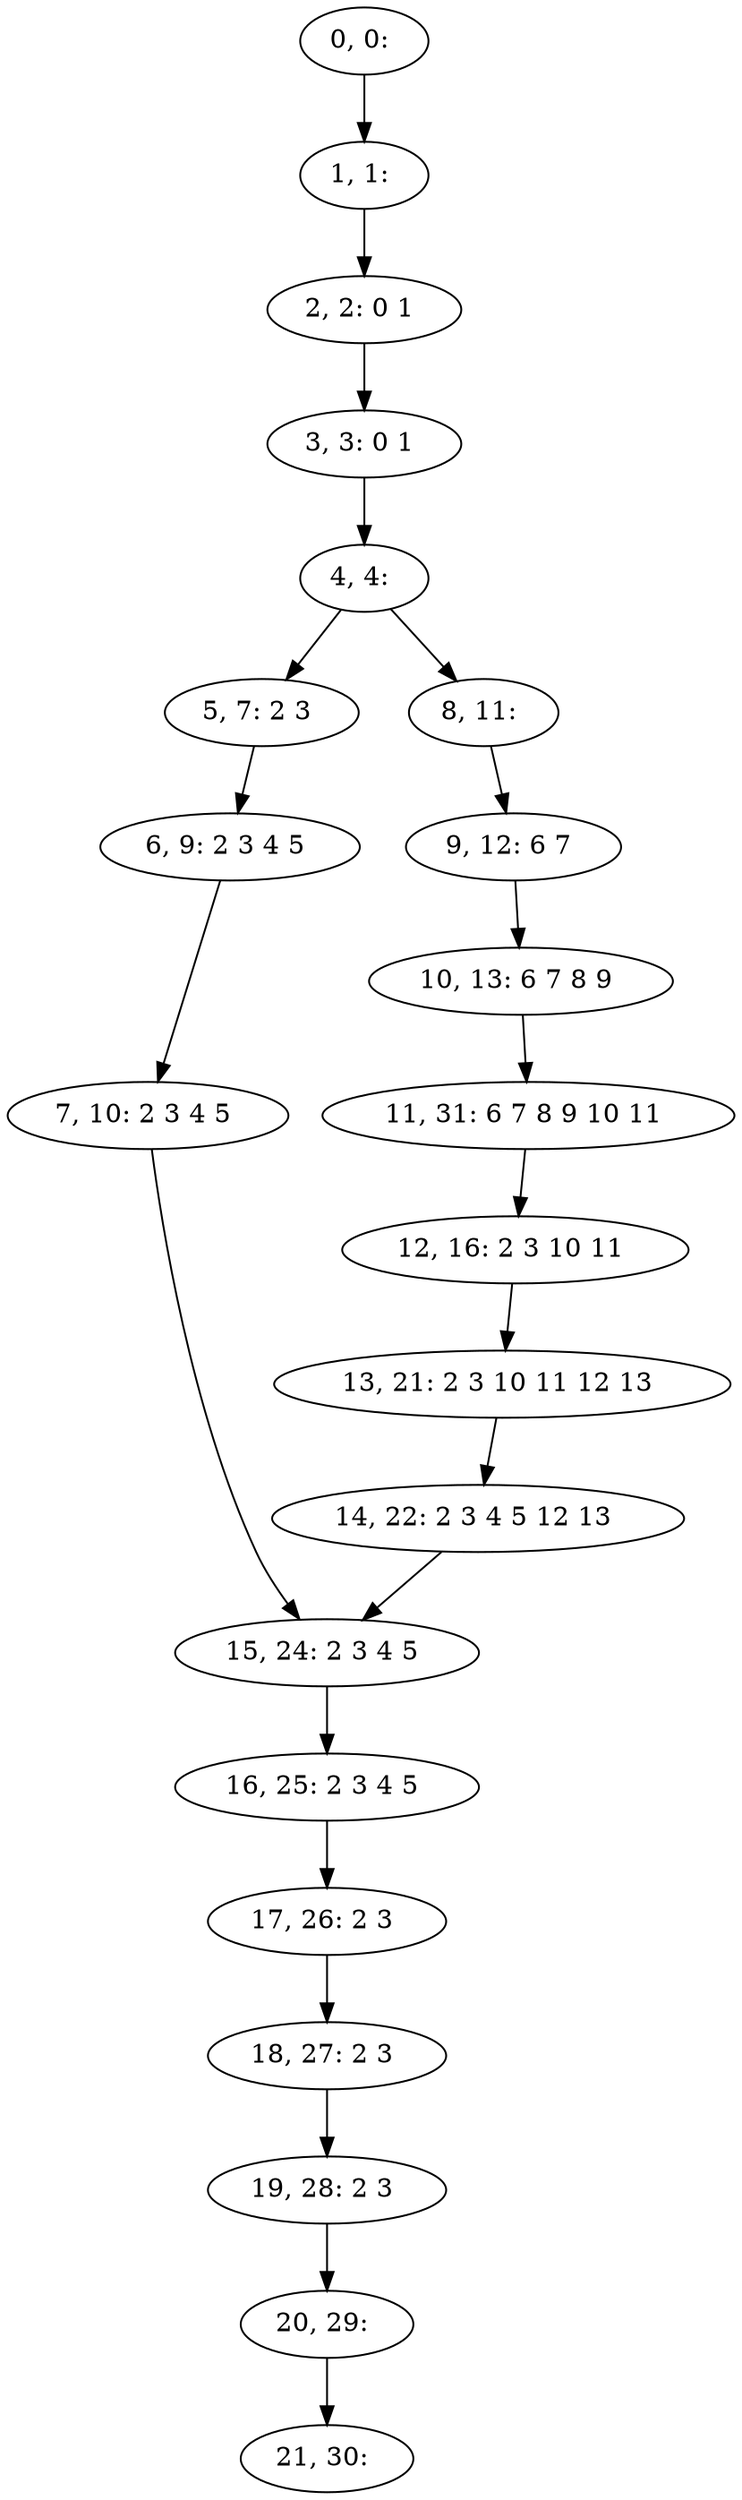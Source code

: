 digraph G {
0[label="0, 0: "];
1[label="1, 1: "];
2[label="2, 2: 0 1 "];
3[label="3, 3: 0 1 "];
4[label="4, 4: "];
5[label="5, 7: 2 3 "];
6[label="6, 9: 2 3 4 5 "];
7[label="7, 10: 2 3 4 5 "];
8[label="8, 11: "];
9[label="9, 12: 6 7 "];
10[label="10, 13: 6 7 8 9 "];
11[label="11, 31: 6 7 8 9 10 11 "];
12[label="12, 16: 2 3 10 11 "];
13[label="13, 21: 2 3 10 11 12 13 "];
14[label="14, 22: 2 3 4 5 12 13 "];
15[label="15, 24: 2 3 4 5 "];
16[label="16, 25: 2 3 4 5 "];
17[label="17, 26: 2 3 "];
18[label="18, 27: 2 3 "];
19[label="19, 28: 2 3 "];
20[label="20, 29: "];
21[label="21, 30: "];
0->1 ;
1->2 ;
2->3 ;
3->4 ;
4->5 ;
4->8 ;
5->6 ;
6->7 ;
7->15 ;
8->9 ;
9->10 ;
10->11 ;
11->12 ;
12->13 ;
13->14 ;
14->15 ;
15->16 ;
16->17 ;
17->18 ;
18->19 ;
19->20 ;
20->21 ;
}
